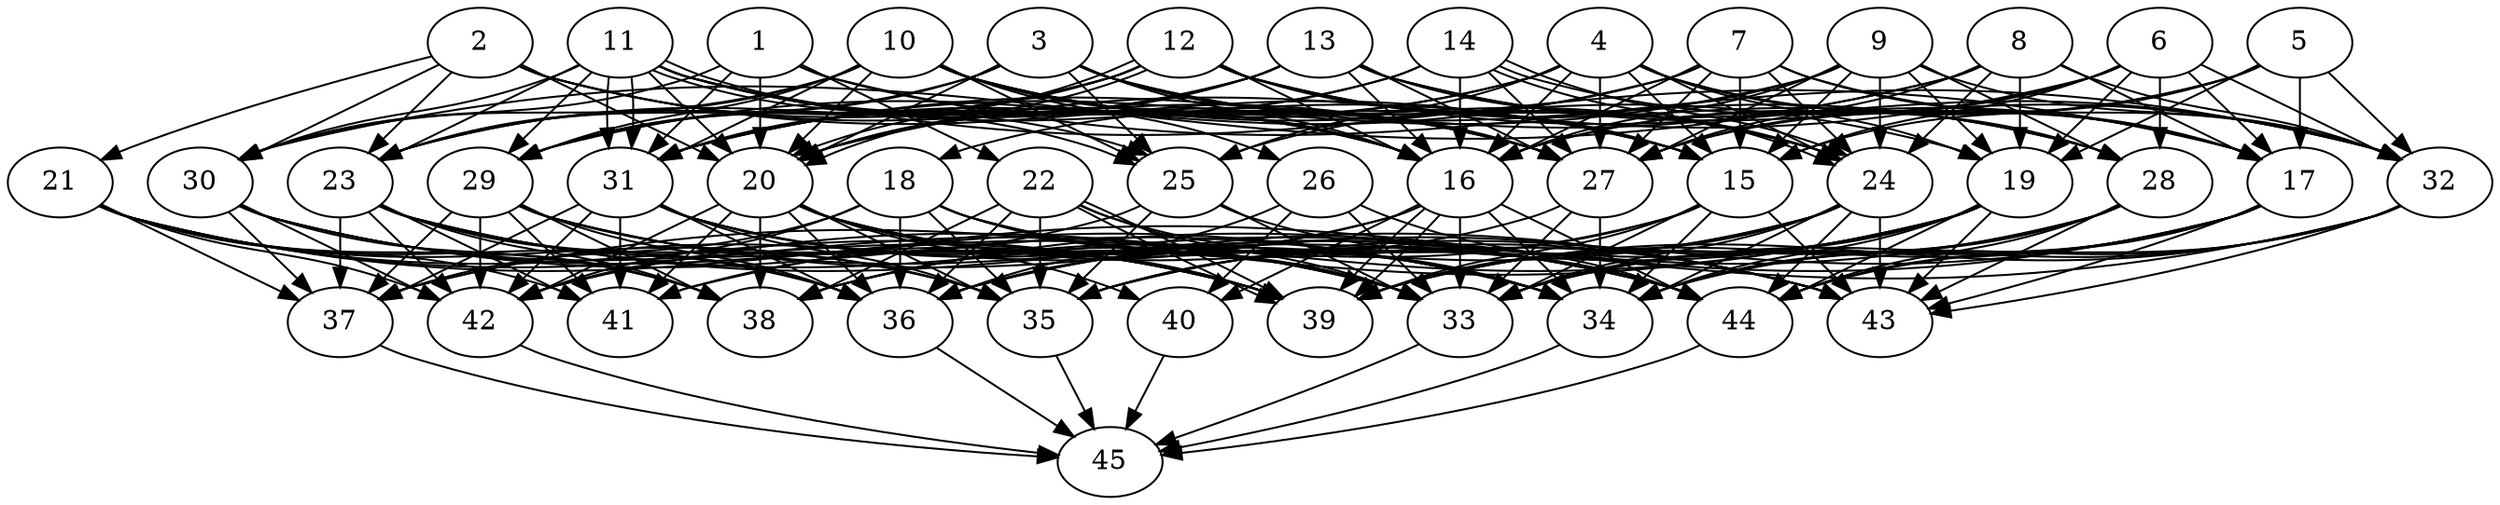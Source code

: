 // DAG automatically generated by daggen at Thu Oct  3 14:07:25 2019
// ./daggen --dot -n 45 --ccr 0.3 --fat 0.7 --regular 0.5 --density 0.9 --mindata 5242880 --maxdata 52428800 
digraph G {
  1 [size="46663680", alpha="0.07", expect_size="13999104"] 
  1 -> 20 [size ="13999104"]
  1 -> 22 [size ="13999104"]
  1 -> 27 [size ="13999104"]
  1 -> 30 [size ="13999104"]
  1 -> 31 [size ="13999104"]
  1 -> 32 [size ="13999104"]
  2 [size="83821227", alpha="0.02", expect_size="25146368"] 
  2 -> 15 [size ="25146368"]
  2 -> 16 [size ="25146368"]
  2 -> 20 [size ="25146368"]
  2 -> 21 [size ="25146368"]
  2 -> 23 [size ="25146368"]
  2 -> 27 [size ="25146368"]
  2 -> 30 [size ="25146368"]
  3 [size="63744000", alpha="0.19", expect_size="19123200"] 
  3 -> 16 [size ="19123200"]
  3 -> 20 [size ="19123200"]
  3 -> 23 [size ="19123200"]
  3 -> 24 [size ="19123200"]
  3 -> 25 [size ="19123200"]
  3 -> 27 [size ="19123200"]
  3 -> 28 [size ="19123200"]
  3 -> 29 [size ="19123200"]
  4 [size="98590720", alpha="0.00", expect_size="29577216"] 
  4 -> 15 [size ="29577216"]
  4 -> 16 [size ="29577216"]
  4 -> 17 [size ="29577216"]
  4 -> 19 [size ="29577216"]
  4 -> 20 [size ="29577216"]
  4 -> 24 [size ="29577216"]
  4 -> 25 [size ="29577216"]
  4 -> 27 [size ="29577216"]
  4 -> 28 [size ="29577216"]
  4 -> 31 [size ="29577216"]
  5 [size="95197867", alpha="0.19", expect_size="28559360"] 
  5 -> 15 [size ="28559360"]
  5 -> 16 [size ="28559360"]
  5 -> 17 [size ="28559360"]
  5 -> 19 [size ="28559360"]
  5 -> 27 [size ="28559360"]
  5 -> 32 [size ="28559360"]
  6 [size="165478400", alpha="0.05", expect_size="49643520"] 
  6 -> 15 [size ="49643520"]
  6 -> 16 [size ="49643520"]
  6 -> 17 [size ="49643520"]
  6 -> 19 [size ="49643520"]
  6 -> 20 [size ="49643520"]
  6 -> 27 [size ="49643520"]
  6 -> 28 [size ="49643520"]
  6 -> 32 [size ="49643520"]
  7 [size="150200320", alpha="0.11", expect_size="45060096"] 
  7 -> 15 [size ="45060096"]
  7 -> 16 [size ="45060096"]
  7 -> 17 [size ="45060096"]
  7 -> 18 [size ="45060096"]
  7 -> 24 [size ="45060096"]
  7 -> 27 [size ="45060096"]
  7 -> 29 [size ="45060096"]
  7 -> 32 [size ="45060096"]
  8 [size="126829227", alpha="0.13", expect_size="38048768"] 
  8 -> 17 [size ="38048768"]
  8 -> 19 [size ="38048768"]
  8 -> 24 [size ="38048768"]
  8 -> 27 [size ="38048768"]
  8 -> 30 [size ="38048768"]
  8 -> 31 [size ="38048768"]
  8 -> 32 [size ="38048768"]
  9 [size="85490347", alpha="0.13", expect_size="25647104"] 
  9 -> 15 [size ="25647104"]
  9 -> 16 [size ="25647104"]
  9 -> 19 [size ="25647104"]
  9 -> 24 [size ="25647104"]
  9 -> 25 [size ="25647104"]
  9 -> 27 [size ="25647104"]
  9 -> 28 [size ="25647104"]
  9 -> 31 [size ="25647104"]
  9 -> 32 [size ="25647104"]
  10 [size="166956373", alpha="0.20", expect_size="50086912"] 
  10 -> 15 [size ="50086912"]
  10 -> 16 [size ="50086912"]
  10 -> 19 [size ="50086912"]
  10 -> 20 [size ="50086912"]
  10 -> 23 [size ="50086912"]
  10 -> 24 [size ="50086912"]
  10 -> 25 [size ="50086912"]
  10 -> 26 [size ="50086912"]
  10 -> 27 [size ="50086912"]
  10 -> 29 [size ="50086912"]
  10 -> 30 [size ="50086912"]
  10 -> 31 [size ="50086912"]
  11 [size="41355947", alpha="0.13", expect_size="12406784"] 
  11 -> 15 [size ="12406784"]
  11 -> 16 [size ="12406784"]
  11 -> 17 [size ="12406784"]
  11 -> 20 [size ="12406784"]
  11 -> 23 [size ="12406784"]
  11 -> 25 [size ="12406784"]
  11 -> 25 [size ="12406784"]
  11 -> 27 [size ="12406784"]
  11 -> 29 [size ="12406784"]
  11 -> 30 [size ="12406784"]
  11 -> 31 [size ="12406784"]
  11 -> 31 [size ="12406784"]
  12 [size="94303573", alpha="0.07", expect_size="28291072"] 
  12 -> 15 [size ="28291072"]
  12 -> 16 [size ="28291072"]
  12 -> 20 [size ="28291072"]
  12 -> 20 [size ="28291072"]
  12 -> 23 [size ="28291072"]
  12 -> 24 [size ="28291072"]
  12 -> 28 [size ="28291072"]
  12 -> 29 [size ="28291072"]
  12 -> 31 [size ="28291072"]
  12 -> 32 [size ="28291072"]
  13 [size="112684373", alpha="0.18", expect_size="33805312"] 
  13 -> 16 [size ="33805312"]
  13 -> 17 [size ="33805312"]
  13 -> 20 [size ="33805312"]
  13 -> 23 [size ="33805312"]
  13 -> 24 [size ="33805312"]
  13 -> 27 [size ="33805312"]
  13 -> 31 [size ="33805312"]
  13 -> 32 [size ="33805312"]
  14 [size="106352640", alpha="0.18", expect_size="31905792"] 
  14 -> 16 [size ="31905792"]
  14 -> 17 [size ="31905792"]
  14 -> 20 [size ="31905792"]
  14 -> 24 [size ="31905792"]
  14 -> 24 [size ="31905792"]
  14 -> 27 [size ="31905792"]
  14 -> 31 [size ="31905792"]
  15 [size="107707733", alpha="0.19", expect_size="32312320"] 
  15 -> 33 [size ="32312320"]
  15 -> 34 [size ="32312320"]
  15 -> 35 [size ="32312320"]
  15 -> 38 [size ="32312320"]
  15 -> 39 [size ="32312320"]
  15 -> 43 [size ="32312320"]
  16 [size="100181333", alpha="0.16", expect_size="30054400"] 
  16 -> 33 [size ="30054400"]
  16 -> 34 [size ="30054400"]
  16 -> 37 [size ="30054400"]
  16 -> 39 [size ="30054400"]
  16 -> 39 [size ="30054400"]
  16 -> 40 [size ="30054400"]
  16 -> 41 [size ="30054400"]
  16 -> 44 [size ="30054400"]
  17 [size="135891627", alpha="0.08", expect_size="40767488"] 
  17 -> 33 [size ="40767488"]
  17 -> 34 [size ="40767488"]
  17 -> 35 [size ="40767488"]
  17 -> 38 [size ="40767488"]
  17 -> 39 [size ="40767488"]
  17 -> 43 [size ="40767488"]
  17 -> 44 [size ="40767488"]
  18 [size="62750720", alpha="0.14", expect_size="18825216"] 
  18 -> 33 [size ="18825216"]
  18 -> 34 [size ="18825216"]
  18 -> 35 [size ="18825216"]
  18 -> 36 [size ="18825216"]
  18 -> 37 [size ="18825216"]
  18 -> 42 [size ="18825216"]
  18 -> 43 [size ="18825216"]
  19 [size="161935360", alpha="0.09", expect_size="48580608"] 
  19 -> 33 [size ="48580608"]
  19 -> 34 [size ="48580608"]
  19 -> 35 [size ="48580608"]
  19 -> 36 [size ="48580608"]
  19 -> 37 [size ="48580608"]
  19 -> 39 [size ="48580608"]
  19 -> 42 [size ="48580608"]
  19 -> 43 [size ="48580608"]
  19 -> 44 [size ="48580608"]
  20 [size="104246613", alpha="0.02", expect_size="31273984"] 
  20 -> 33 [size ="31273984"]
  20 -> 34 [size ="31273984"]
  20 -> 35 [size ="31273984"]
  20 -> 36 [size ="31273984"]
  20 -> 38 [size ="31273984"]
  20 -> 39 [size ="31273984"]
  20 -> 40 [size ="31273984"]
  20 -> 41 [size ="31273984"]
  20 -> 42 [size ="31273984"]
  20 -> 43 [size ="31273984"]
  20 -> 44 [size ="31273984"]
  21 [size="103639040", alpha="0.18", expect_size="31091712"] 
  21 -> 33 [size ="31091712"]
  21 -> 34 [size ="31091712"]
  21 -> 35 [size ="31091712"]
  21 -> 36 [size ="31091712"]
  21 -> 37 [size ="31091712"]
  21 -> 38 [size ="31091712"]
  21 -> 39 [size ="31091712"]
  21 -> 41 [size ="31091712"]
  21 -> 42 [size ="31091712"]
  22 [size="48520533", alpha="0.03", expect_size="14556160"] 
  22 -> 33 [size ="14556160"]
  22 -> 34 [size ="14556160"]
  22 -> 35 [size ="14556160"]
  22 -> 36 [size ="14556160"]
  22 -> 38 [size ="14556160"]
  22 -> 39 [size ="14556160"]
  22 -> 39 [size ="14556160"]
  23 [size="105994240", alpha="0.14", expect_size="31798272"] 
  23 -> 35 [size ="31798272"]
  23 -> 36 [size ="31798272"]
  23 -> 37 [size ="31798272"]
  23 -> 38 [size ="31798272"]
  23 -> 39 [size ="31798272"]
  23 -> 41 [size ="31798272"]
  23 -> 42 [size ="31798272"]
  23 -> 43 [size ="31798272"]
  23 -> 44 [size ="31798272"]
  24 [size="86705493", alpha="0.15", expect_size="26011648"] 
  24 -> 33 [size ="26011648"]
  24 -> 34 [size ="26011648"]
  24 -> 35 [size ="26011648"]
  24 -> 38 [size ="26011648"]
  24 -> 39 [size ="26011648"]
  24 -> 43 [size ="26011648"]
  24 -> 44 [size ="26011648"]
  25 [size="71662933", alpha="0.06", expect_size="21498880"] 
  25 -> 33 [size ="21498880"]
  25 -> 35 [size ="21498880"]
  25 -> 42 [size ="21498880"]
  25 -> 44 [size ="21498880"]
  26 [size="67399680", alpha="0.16", expect_size="20219904"] 
  26 -> 33 [size ="20219904"]
  26 -> 36 [size ="20219904"]
  26 -> 40 [size ="20219904"]
  26 -> 44 [size ="20219904"]
  27 [size="37655893", alpha="0.02", expect_size="11296768"] 
  27 -> 33 [size ="11296768"]
  27 -> 34 [size ="11296768"]
  27 -> 36 [size ="11296768"]
  28 [size="100812800", alpha="0.03", expect_size="30243840"] 
  28 -> 33 [size ="30243840"]
  28 -> 34 [size ="30243840"]
  28 -> 36 [size ="30243840"]
  28 -> 39 [size ="30243840"]
  28 -> 43 [size ="30243840"]
  28 -> 44 [size ="30243840"]
  29 [size="50657280", alpha="0.12", expect_size="15197184"] 
  29 -> 36 [size ="15197184"]
  29 -> 37 [size ="15197184"]
  29 -> 38 [size ="15197184"]
  29 -> 39 [size ="15197184"]
  29 -> 41 [size ="15197184"]
  29 -> 42 [size ="15197184"]
  29 -> 43 [size ="15197184"]
  29 -> 44 [size ="15197184"]
  30 [size="124320427", alpha="0.00", expect_size="37296128"] 
  30 -> 33 [size ="37296128"]
  30 -> 34 [size ="37296128"]
  30 -> 37 [size ="37296128"]
  30 -> 38 [size ="37296128"]
  30 -> 39 [size ="37296128"]
  30 -> 42 [size ="37296128"]
  31 [size="140465493", alpha="0.11", expect_size="42139648"] 
  31 -> 33 [size ="42139648"]
  31 -> 34 [size ="42139648"]
  31 -> 35 [size ="42139648"]
  31 -> 36 [size ="42139648"]
  31 -> 37 [size ="42139648"]
  31 -> 39 [size ="42139648"]
  31 -> 41 [size ="42139648"]
  31 -> 42 [size ="42139648"]
  32 [size="128290133", alpha="0.12", expect_size="38487040"] 
  32 -> 33 [size ="38487040"]
  32 -> 34 [size ="38487040"]
  32 -> 39 [size ="38487040"]
  32 -> 41 [size ="38487040"]
  32 -> 43 [size ="38487040"]
  32 -> 44 [size ="38487040"]
  33 [size="154135893", alpha="0.05", expect_size="46240768"] 
  33 -> 45 [size ="46240768"]
  34 [size="106980693", alpha="0.10", expect_size="32094208"] 
  34 -> 45 [size ="32094208"]
  35 [size="67945813", alpha="0.06", expect_size="20383744"] 
  35 -> 45 [size ="20383744"]
  36 [size="114756267", alpha="0.12", expect_size="34426880"] 
  36 -> 45 [size ="34426880"]
  37 [size="80834560", alpha="0.13", expect_size="24250368"] 
  37 -> 45 [size ="24250368"]
  38 [size="98914987", alpha="0.01", expect_size="29674496"] 
  39 [size="121060693", alpha="0.06", expect_size="36318208"] 
  40 [size="58002773", alpha="0.03", expect_size="17400832"] 
  40 -> 45 [size ="17400832"]
  41 [size="59221333", alpha="0.10", expect_size="17766400"] 
  42 [size="148599467", alpha="0.02", expect_size="44579840"] 
  42 -> 45 [size ="44579840"]
  43 [size="88395093", alpha="0.05", expect_size="26518528"] 
  44 [size="131099307", alpha="0.16", expect_size="39329792"] 
  44 -> 45 [size ="39329792"]
  45 [size="51019093", alpha="0.15", expect_size="15305728"] 
}
